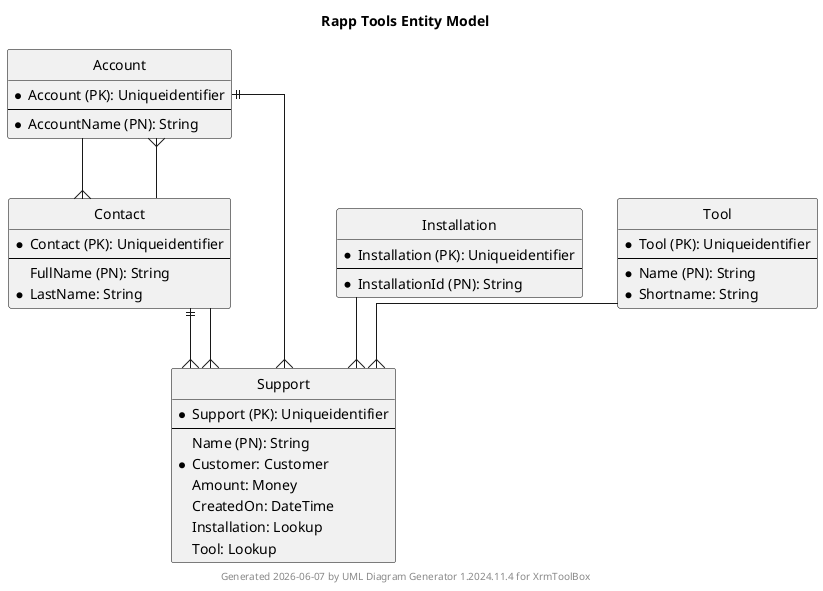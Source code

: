 /'*********************************************************************
Created by : UML Diagram Generator 1.2024.11.4 for XrmToolBox
Tool Author: Jonas Rapp https://jonasr.app/
GitHub     : https://github.com/rappen/LCG-UDG/
Source Org : https://rapptools-dev.crm4.dynamics.com/
Filename   : C:\Dev\GitHub\Tools\Model\Rapp Tools.plantuml
Created    : 2024-12-05 21:08:03
*********************************************************************'/

@startuml Rapp Tools

skinparam RoundCorner 5
skinparam ArrowFontSize 12
skinparam ClassBorderColor Black
skinparam ClassBorderColor<<custom>> Blue
skinparam Padding 1
skinparam linetype ortho
hide circle
hide stereotype

title Rapp Tools Entity Model

footer Generated %date("yyyy-MM-dd") by UML Diagram Generator 1.2024.11.4 for XrmToolBox

entity Account
{
    *Account (PK): Uniqueidentifier
    --
    *AccountName (PN): String
}

entity Contact
{
    *Contact (PK): Uniqueidentifier
    --
    FullName (PN): String
    *LastName: String
}

entity Installation
{
    *Installation (PK): Uniqueidentifier
    --
    *InstallationId (PN): String
}

entity Support
{
    *Support (PK): Uniqueidentifier
    --
    Name (PN): String
    *Customer: Customer
    Amount: Money
    CreatedOn: DateTime
    Installation: Lookup
    Tool: Lookup
}

entity Tool
{
    *Tool (PK): Uniqueidentifier
    --
    *Name (PN): String
    *Shortname: String
}

Contact --{ Account
Account ||--{ Support
Account --{ Contact
Contact ||--{ Support
Contact --{ Support
Installation --{ Support
Tool --{ Support

@enduml


/'**** LCG-configuration-BEGIN ****
<?xml version="1.0" encoding="utf-16"?>
<Settings xmlns:xsd="http://www.w3.org/2001/XMLSchema" xmlns:xsi="http://www.w3.org/2001/XMLSchema-instance">
  <TemplateFormat>PlantUML</TemplateFormat>
  <Version>1.2024.11.4</Version>
  <NameSpace>Rapp Tools</NameSpace>
  <Theme />
  <ColorByType>false</ColorByType>
  <UseCommonFile>true</UseCommonFile>
  <SaveConfigurationInCommonFile>true</SaveConfigurationInCommonFile>
  <FileName>DisplayName</FileName>
  <ConstantName>DisplayName</ConstantName>
  <ConstantCamelCased>false</ConstantCamelCased>
  <DoStripPrefix>false</DoStripPrefix>
  <StripPrefix>_</StripPrefix>
  <XmlProperties>false</XmlProperties>
  <XmlDescription>false</XmlDescription>
  <TypeDetails>false</TypeDetails>
  <Regions>false</Regions>
  <RelationShips>true</RelationShips>
  <RelationshipLabels>false</RelationshipLabels>
  <OptionSets>false</OptionSets>
  <GlobalOptionSets>false</GlobalOptionSets>
  <Legend>false</Legend>
  <TableSize>1</TableSize>
  <RelationShipSize>2</RelationShipSize>
  <CommonAttributes>None</CommonAttributes>
  <AttributeSortMode>AlphabeticalAndRequired</AttributeSortMode>
  <Groups />
  <SelectedEntities>
    <SelectedEntity>
      <Name>account</Name>
      <Attributes>
        <string>accountid</string>
        <string>name</string>
      </Attributes>
      <Relationships>
        <string>account_primary_contact</string>
        <string>rappsol_account_rappsol_support</string>
        <string>contact_customer_accounts</string>
      </Relationships>
    </SelectedEntity>
    <SelectedEntity>
      <Name>contact</Name>
      <Attributes>
        <string>contactid</string>
        <string>fullname</string>
        <string>lastname</string>
      </Attributes>
      <Relationships>
        <string>contact_customer_accounts</string>
        <string>account_primary_contact</string>
        <string>rappsol_contact_rappsol_support</string>
        <string>rappsol_Support_AccountContact_Contact</string>
      </Relationships>
    </SelectedEntity>
    <SelectedEntity>
      <Name>rappsol_installation</Name>
      <Attributes>
        <string>rappsol_installationid</string>
        <string>rappsol_name</string>
      </Attributes>
      <Relationships>
        <string>rappsol_Support_rappsol_Installation</string>
      </Relationships>
    </SelectedEntity>
    <SelectedEntity>
      <Name>rappsol_support</Name>
      <Attributes>
        <string>rappsol_amount</string>
        <string>createdon</string>
        <string>rappsol_customer</string>
        <string>rappsol_installation</string>
        <string>rappsol_name</string>
        <string>rappsol_supportid</string>
        <string>rappsol_tool</string>
      </Attributes>
      <Relationships>
        <string>rappsol_Support_AccountContact_Contact</string>
        <string>rappsol_account_rappsol_support</string>
        <string>rappsol_contact_rappsol_support</string>
        <string>rappsol_Support_rappsol_Tool</string>
        <string>rappsol_Support_rappsol_Installation</string>
      </Relationships>
    </SelectedEntity>
    <SelectedEntity>
      <Name>rappsol_tool</Name>
      <Attributes>
        <string>rappsol_name</string>
        <string>rappsol_shortname</string>
        <string>rappsol_toolid</string>
      </Attributes>
      <Relationships>
        <string>rappsol_Support_rappsol_Tool</string>
      </Relationships>
    </SelectedEntity>
  </SelectedEntities>
</Settings>
**** LCG-configuration-END   ****'/
